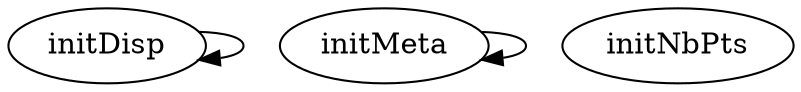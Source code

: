 /* Created by mdot for Matlab */
digraph m2html {
  initDisp -> initDisp;
  initMeta -> initMeta;

  initDisp [URL="initDisp.html"];
  initMeta [URL="initMeta.html"];
  initNbPts [URL="initNbPts.html"];
}